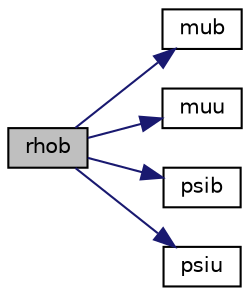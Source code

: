 digraph "rhob"
{
  bgcolor="transparent";
  edge [fontname="Helvetica",fontsize="10",labelfontname="Helvetica",labelfontsize="10"];
  node [fontname="Helvetica",fontsize="10",shape=record];
  rankdir="LR";
  Node1 [label="rhob",height=0.2,width=0.4,color="black", fillcolor="grey75", style="filled", fontcolor="black"];
  Node1 -> Node2 [color="midnightblue",fontsize="10",style="solid",fontname="Helvetica"];
  Node2 [label="mub",height=0.2,width=0.4,color="black",URL="$a02055.html#a2ee48f634f8a6d1c0680180ac574b1f6",tooltip="Dynamic viscosity of burnt gas [kg/ms]. "];
  Node1 -> Node3 [color="midnightblue",fontsize="10",style="solid",fontname="Helvetica"];
  Node3 [label="muu",height=0.2,width=0.4,color="black",URL="$a02055.html#a108cc41f59e1d85e598e65fb60d553cf",tooltip="Dynamic viscosity of unburnt gas [kg/ms]. "];
  Node1 -> Node4 [color="midnightblue",fontsize="10",style="solid",fontname="Helvetica"];
  Node4 [label="psib",height=0.2,width=0.4,color="black",URL="$a02055.html#a5d0f095b50d535531647521ff76e0b9e",tooltip="Burnt gas compressibility [s^2/m^2]. "];
  Node1 -> Node5 [color="midnightblue",fontsize="10",style="solid",fontname="Helvetica"];
  Node5 [label="psiu",height=0.2,width=0.4,color="black",URL="$a02055.html#a697130e0fdb72034ff3d9ec67e10b441",tooltip="Unburnt gas compressibility [s^2/m^2]. "];
}
